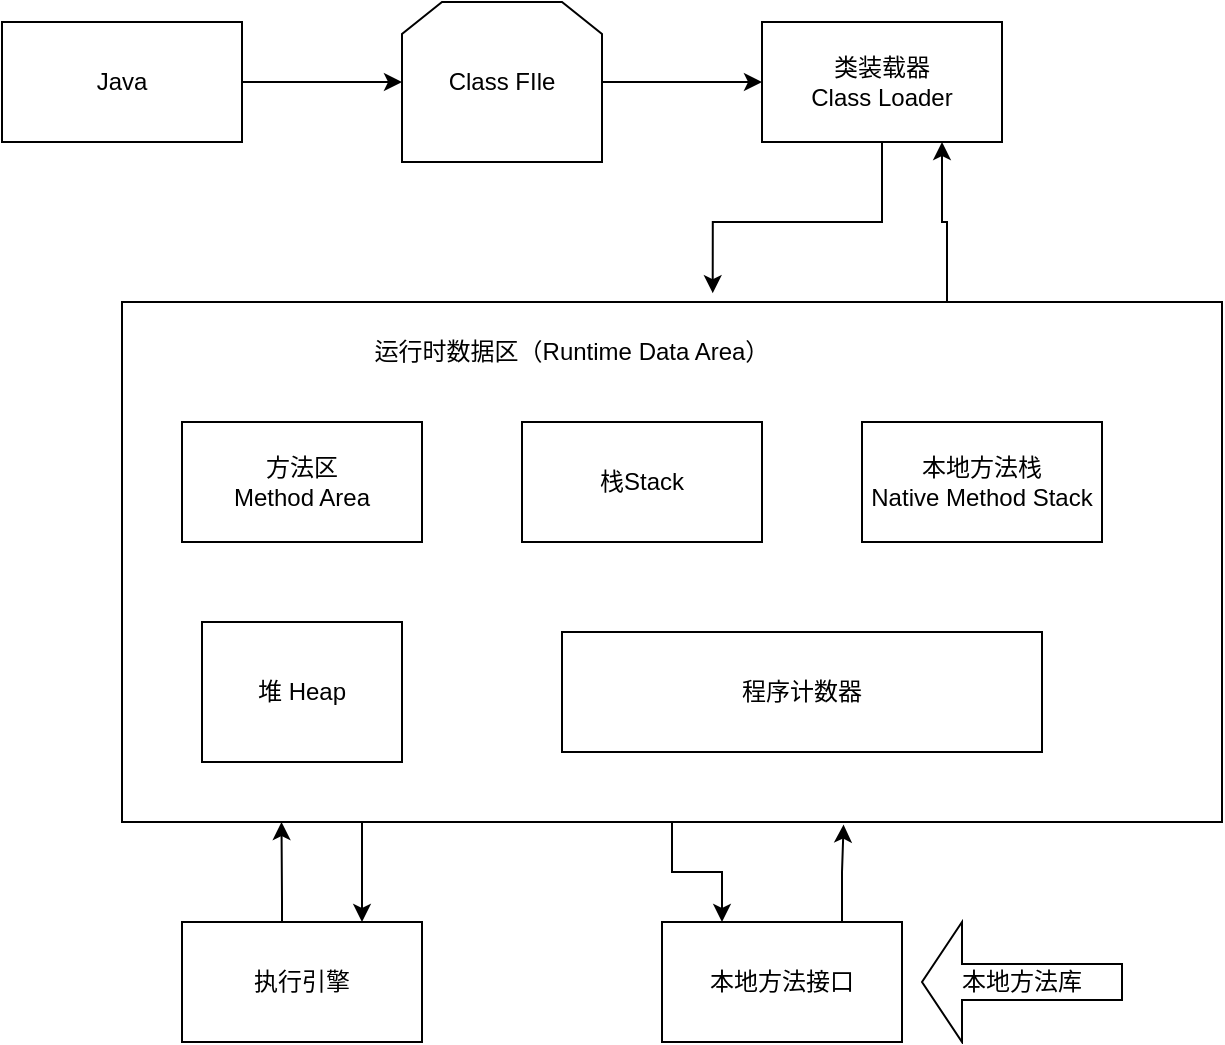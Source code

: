<mxfile version="16.1.4" type="github">
  <diagram id="f-Q_C-b3ClG1jmT5Jzzo" name="第 1 页">
    <mxGraphModel dx="1038" dy="539" grid="1" gridSize="10" guides="1" tooltips="1" connect="1" arrows="1" fold="1" page="1" pageScale="1" pageWidth="827" pageHeight="1169" math="0" shadow="0">
      <root>
        <mxCell id="0" />
        <mxCell id="1" parent="0" />
        <mxCell id="N2LXzmNalzWVpS_UWDES-2" style="edgeStyle=orthogonalEdgeStyle;rounded=0;orthogonalLoop=1;jettySize=auto;html=1;" edge="1" parent="1" source="N2LXzmNalzWVpS_UWDES-1">
          <mxGeometry relative="1" as="geometry">
            <mxPoint x="250" y="70" as="targetPoint" />
          </mxGeometry>
        </mxCell>
        <mxCell id="N2LXzmNalzWVpS_UWDES-1" value="Java" style="rounded=0;whiteSpace=wrap;html=1;" vertex="1" parent="1">
          <mxGeometry x="50" y="40" width="120" height="60" as="geometry" />
        </mxCell>
        <mxCell id="N2LXzmNalzWVpS_UWDES-4" style="edgeStyle=orthogonalEdgeStyle;rounded=0;orthogonalLoop=1;jettySize=auto;html=1;" edge="1" parent="1" source="N2LXzmNalzWVpS_UWDES-3">
          <mxGeometry relative="1" as="geometry">
            <mxPoint x="430" y="70" as="targetPoint" />
          </mxGeometry>
        </mxCell>
        <mxCell id="N2LXzmNalzWVpS_UWDES-3" value="Class FIle" style="shape=loopLimit;whiteSpace=wrap;html=1;" vertex="1" parent="1">
          <mxGeometry x="250" y="30" width="100" height="80" as="geometry" />
        </mxCell>
        <mxCell id="N2LXzmNalzWVpS_UWDES-9" style="edgeStyle=orthogonalEdgeStyle;rounded=0;orthogonalLoop=1;jettySize=auto;html=1;entryX=0.537;entryY=-0.017;entryDx=0;entryDy=0;entryPerimeter=0;" edge="1" parent="1" source="N2LXzmNalzWVpS_UWDES-5" target="N2LXzmNalzWVpS_UWDES-7">
          <mxGeometry relative="1" as="geometry" />
        </mxCell>
        <mxCell id="N2LXzmNalzWVpS_UWDES-5" value="类装载器&lt;br&gt;Class Loader" style="rounded=0;whiteSpace=wrap;html=1;" vertex="1" parent="1">
          <mxGeometry x="430" y="40" width="120" height="60" as="geometry" />
        </mxCell>
        <mxCell id="N2LXzmNalzWVpS_UWDES-10" style="edgeStyle=orthogonalEdgeStyle;rounded=0;orthogonalLoop=1;jettySize=auto;html=1;exitX=0.75;exitY=0;exitDx=0;exitDy=0;entryX=0.75;entryY=1;entryDx=0;entryDy=0;" edge="1" parent="1" source="N2LXzmNalzWVpS_UWDES-7" target="N2LXzmNalzWVpS_UWDES-5">
          <mxGeometry relative="1" as="geometry" />
        </mxCell>
        <mxCell id="N2LXzmNalzWVpS_UWDES-19" style="edgeStyle=orthogonalEdgeStyle;rounded=0;orthogonalLoop=1;jettySize=auto;html=1;entryX=0.25;entryY=0;entryDx=0;entryDy=0;" edge="1" parent="1" source="N2LXzmNalzWVpS_UWDES-7" target="N2LXzmNalzWVpS_UWDES-17">
          <mxGeometry relative="1" as="geometry" />
        </mxCell>
        <mxCell id="N2LXzmNalzWVpS_UWDES-22" style="edgeStyle=orthogonalEdgeStyle;rounded=0;orthogonalLoop=1;jettySize=auto;html=1;exitX=0.25;exitY=1;exitDx=0;exitDy=0;entryX=0.75;entryY=0;entryDx=0;entryDy=0;" edge="1" parent="1" source="N2LXzmNalzWVpS_UWDES-7" target="N2LXzmNalzWVpS_UWDES-16">
          <mxGeometry relative="1" as="geometry">
            <Array as="points">
              <mxPoint x="230" y="440" />
            </Array>
          </mxGeometry>
        </mxCell>
        <mxCell id="N2LXzmNalzWVpS_UWDES-7" value="" style="rounded=0;whiteSpace=wrap;html=1;" vertex="1" parent="1">
          <mxGeometry x="110" y="180" width="550" height="260" as="geometry" />
        </mxCell>
        <mxCell id="N2LXzmNalzWVpS_UWDES-8" value="运行时数据区（Runtime Data Area）" style="text;html=1;strokeColor=none;fillColor=none;align=center;verticalAlign=middle;whiteSpace=wrap;rounded=0;" vertex="1" parent="1">
          <mxGeometry x="220" y="190" width="230" height="30" as="geometry" />
        </mxCell>
        <mxCell id="N2LXzmNalzWVpS_UWDES-11" value="方法区&lt;br&gt;Method Area" style="rounded=0;whiteSpace=wrap;html=1;" vertex="1" parent="1">
          <mxGeometry x="140" y="240" width="120" height="60" as="geometry" />
        </mxCell>
        <mxCell id="N2LXzmNalzWVpS_UWDES-12" value="栈Stack" style="rounded=0;whiteSpace=wrap;html=1;" vertex="1" parent="1">
          <mxGeometry x="310" y="240" width="120" height="60" as="geometry" />
        </mxCell>
        <mxCell id="N2LXzmNalzWVpS_UWDES-13" value="本地方法栈&lt;br&gt;Native Method Stack" style="rounded=0;whiteSpace=wrap;html=1;" vertex="1" parent="1">
          <mxGeometry x="480" y="240" width="120" height="60" as="geometry" />
        </mxCell>
        <mxCell id="N2LXzmNalzWVpS_UWDES-14" value="堆 Heap" style="rounded=0;whiteSpace=wrap;html=1;" vertex="1" parent="1">
          <mxGeometry x="150" y="340" width="100" height="70" as="geometry" />
        </mxCell>
        <mxCell id="N2LXzmNalzWVpS_UWDES-15" value="程序计数器" style="rounded=0;whiteSpace=wrap;html=1;" vertex="1" parent="1">
          <mxGeometry x="330" y="345" width="240" height="60" as="geometry" />
        </mxCell>
        <mxCell id="N2LXzmNalzWVpS_UWDES-21" style="edgeStyle=orthogonalEdgeStyle;rounded=0;orthogonalLoop=1;jettySize=auto;html=1;entryX=0.145;entryY=1;entryDx=0;entryDy=0;entryPerimeter=0;" edge="1" parent="1" source="N2LXzmNalzWVpS_UWDES-16" target="N2LXzmNalzWVpS_UWDES-7">
          <mxGeometry relative="1" as="geometry">
            <Array as="points">
              <mxPoint x="190" y="480" />
              <mxPoint x="190" y="480" />
            </Array>
          </mxGeometry>
        </mxCell>
        <mxCell id="N2LXzmNalzWVpS_UWDES-16" value="执行引擎" style="rounded=0;whiteSpace=wrap;html=1;" vertex="1" parent="1">
          <mxGeometry x="140" y="490" width="120" height="60" as="geometry" />
        </mxCell>
        <mxCell id="N2LXzmNalzWVpS_UWDES-20" style="edgeStyle=orthogonalEdgeStyle;rounded=0;orthogonalLoop=1;jettySize=auto;html=1;exitX=0.75;exitY=0;exitDx=0;exitDy=0;entryX=0.656;entryY=1.005;entryDx=0;entryDy=0;entryPerimeter=0;" edge="1" parent="1" source="N2LXzmNalzWVpS_UWDES-17" target="N2LXzmNalzWVpS_UWDES-7">
          <mxGeometry relative="1" as="geometry" />
        </mxCell>
        <mxCell id="N2LXzmNalzWVpS_UWDES-17" value="本地方法接口" style="rounded=0;whiteSpace=wrap;html=1;" vertex="1" parent="1">
          <mxGeometry x="380" y="490" width="120" height="60" as="geometry" />
        </mxCell>
        <mxCell id="N2LXzmNalzWVpS_UWDES-18" value="本地方法库" style="shape=singleArrow;direction=west;whiteSpace=wrap;html=1;" vertex="1" parent="1">
          <mxGeometry x="510" y="490" width="100" height="60" as="geometry" />
        </mxCell>
      </root>
    </mxGraphModel>
  </diagram>
</mxfile>
